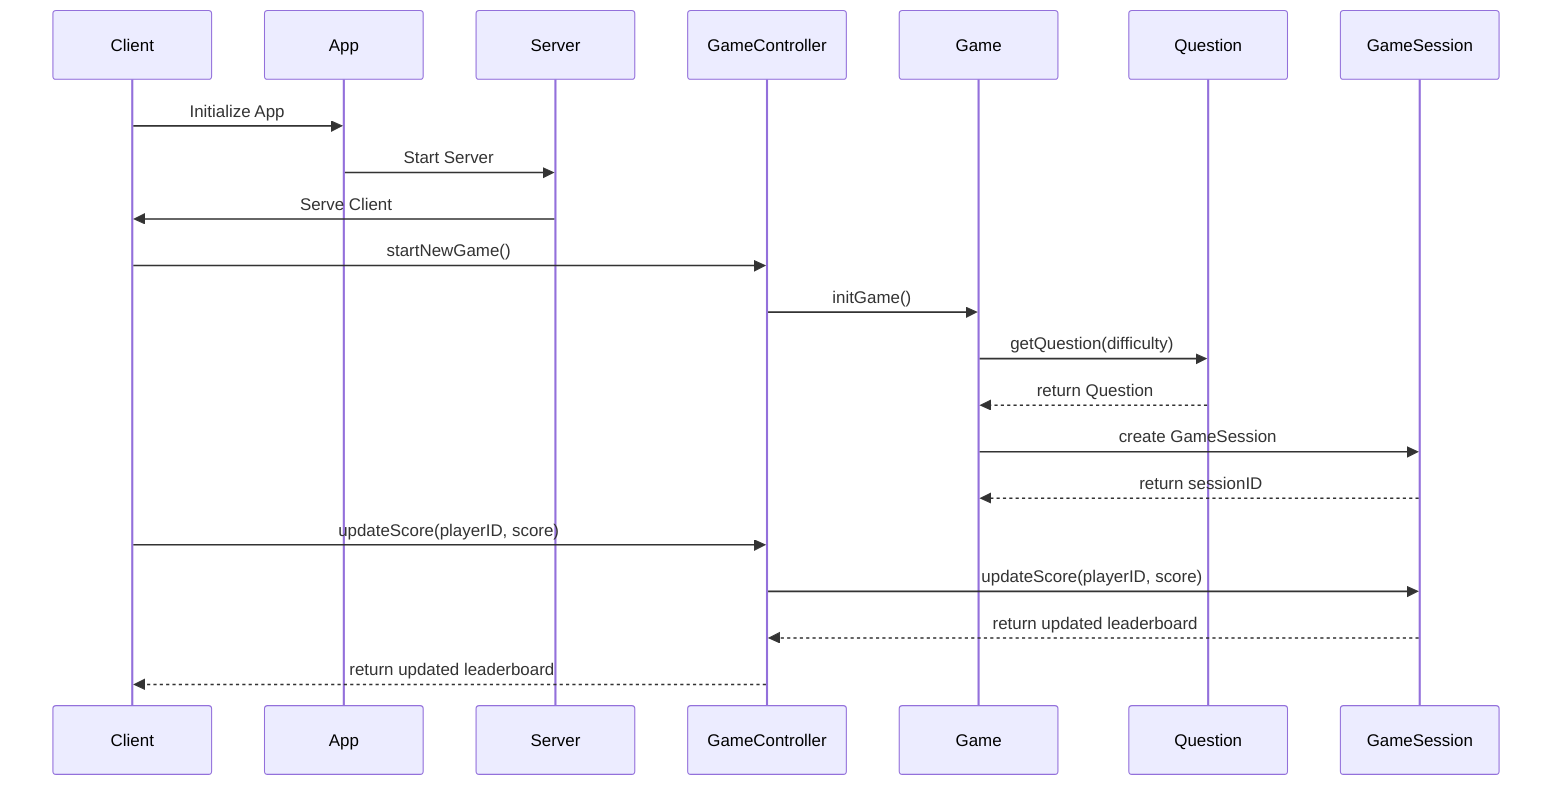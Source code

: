 sequenceDiagram
    participant C as Client
    participant A as App
    participant S as Server
    participant GC as GameController
    participant G as Game
    participant Q as Question
    participant GS as GameSession
    C->>A: Initialize App
    A->>S: Start Server
    S->>C: Serve Client
    C->>GC: startNewGame()
    GC->>G: initGame()
    G->>Q: getQuestion(difficulty)
    Q-->>G: return Question
    G->>GS: create GameSession
    GS-->>G: return sessionID
    C->>GC: updateScore(playerID, score)
    GC->>GS: updateScore(playerID, score)
    GS-->>GC: return updated leaderboard
    GC-->>C: return updated leaderboard
